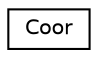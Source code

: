 digraph "Graphical Class Hierarchy"
{
 // LATEX_PDF_SIZE
  edge [fontname="Helvetica",fontsize="10",labelfontname="Helvetica",labelfontsize="10"];
  node [fontname="Helvetica",fontsize="10",shape=record];
  rankdir="LR";
  Node0 [label="Coor",height=0.2,width=0.4,color="black", fillcolor="white", style="filled",URL="$classCoor.html",tooltip=" "];
}
